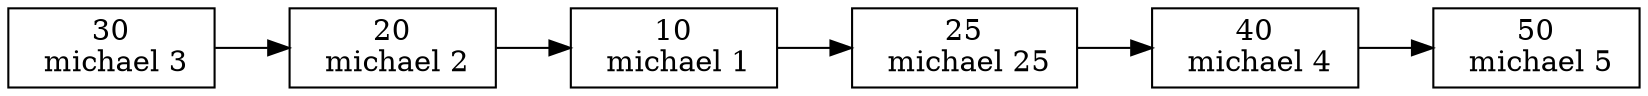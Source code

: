 digraph { 
 node[shape=box]; 
 rankdir=LR; 
cc30[label=" 30 \n  michael 3 " ]; 
cc30 -> cc20 ;
cc20[label=" 20 \n  michael 2 " ]; 
cc20 -> cc10 ;
cc10[label=" 10 \n  michael 1 " ]; 
cc10 -> cc25 ;
cc25[label=" 25 \n  michael 25 " ]; 
cc25 -> cc40 ;
cc40[label=" 40 \n  michael 4 " ]; 
cc40 -> cc50 ;
cc50[label=" 50 \n  michael 5 " ]; 
} 
